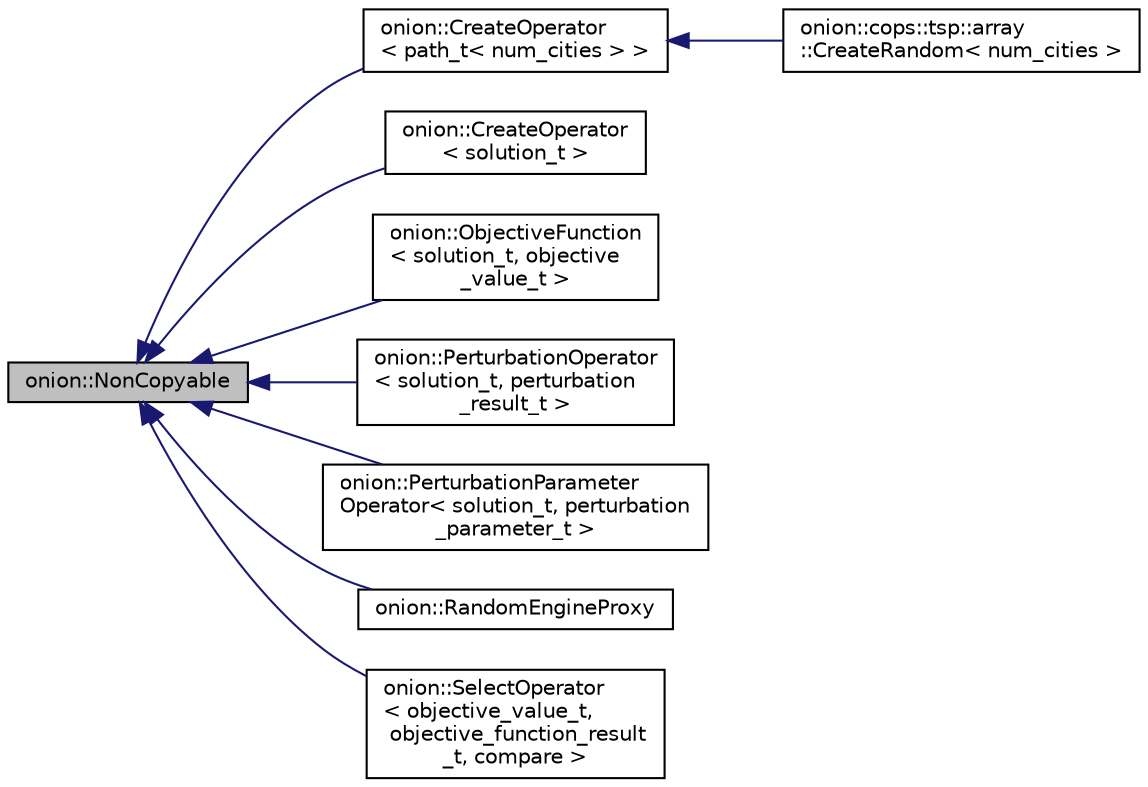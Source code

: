 digraph "onion::NonCopyable"
{
 // LATEX_PDF_SIZE
  edge [fontname="Helvetica",fontsize="10",labelfontname="Helvetica",labelfontsize="10"];
  node [fontname="Helvetica",fontsize="10",shape=record];
  rankdir="LR";
  Node1 [label="onion::NonCopyable",height=0.2,width=0.4,color="black", fillcolor="grey75", style="filled", fontcolor="black",tooltip="Class to make other classes non-copyable."];
  Node1 -> Node2 [dir="back",color="midnightblue",fontsize="10",style="solid",fontname="Helvetica"];
  Node2 [label="onion::CreateOperator\l\< path_t\< num_cities \> \>",height=0.2,width=0.4,color="black", fillcolor="white", style="filled",URL="$classonion_1_1_create_operator.html",tooltip=" "];
  Node2 -> Node3 [dir="back",color="midnightblue",fontsize="10",style="solid",fontname="Helvetica"];
  Node3 [label="onion::cops::tsp::array\l::CreateRandom\< num_cities \>",height=0.2,width=0.4,color="black", fillcolor="white", style="filled",URL="$classonion_1_1cops_1_1tsp_1_1array_1_1_create_random.html",tooltip=" "];
  Node1 -> Node4 [dir="back",color="midnightblue",fontsize="10",style="solid",fontname="Helvetica"];
  Node4 [label="onion::CreateOperator\l\< solution_t \>",height=0.2,width=0.4,color="black", fillcolor="white", style="filled",URL="$classonion_1_1_create_operator.html",tooltip="Defines the interface of the Create Operator."];
  Node1 -> Node5 [dir="back",color="midnightblue",fontsize="10",style="solid",fontname="Helvetica"];
  Node5 [label="onion::ObjectiveFunction\l\< solution_t, objective\l_value_t \>",height=0.2,width=0.4,color="black", fillcolor="white", style="filled",URL="$classonion_1_1_objective_function.html",tooltip="Defines the interface of ObjectiveFunction components."];
  Node1 -> Node6 [dir="back",color="midnightblue",fontsize="10",style="solid",fontname="Helvetica"];
  Node6 [label="onion::PerturbationOperator\l\< solution_t, perturbation\l_result_t \>",height=0.2,width=0.4,color="black", fillcolor="white", style="filled",URL="$classonion_1_1_perturbation_operator.html",tooltip="Defines the interface of the Perturbation Operator."];
  Node1 -> Node7 [dir="back",color="midnightblue",fontsize="10",style="solid",fontname="Helvetica"];
  Node7 [label="onion::PerturbationParameter\lOperator\< solution_t, perturbation\l_parameter_t \>",height=0.2,width=0.4,color="black", fillcolor="white", style="filled",URL="$classonion_1_1_perturbation_parameter_operator.html",tooltip="Defines the interface of the PerturbationParameter Operator."];
  Node1 -> Node8 [dir="back",color="midnightblue",fontsize="10",style="solid",fontname="Helvetica"];
  Node8 [label="onion::RandomEngineProxy",height=0.2,width=0.4,color="black", fillcolor="white", style="filled",URL="$classonion_1_1_random_engine_proxy.html",tooltip="Creates and control the access to the global RandonEngine object."];
  Node1 -> Node9 [dir="back",color="midnightblue",fontsize="10",style="solid",fontname="Helvetica"];
  Node9 [label="onion::SelectOperator\l\< objective_value_t,\l objective_function_result\l_t, compare \>",height=0.2,width=0.4,color="black", fillcolor="white", style="filled",URL="$classonion_1_1_select_operator.html",tooltip="Defines the interface of SelectOperator components."];
}
